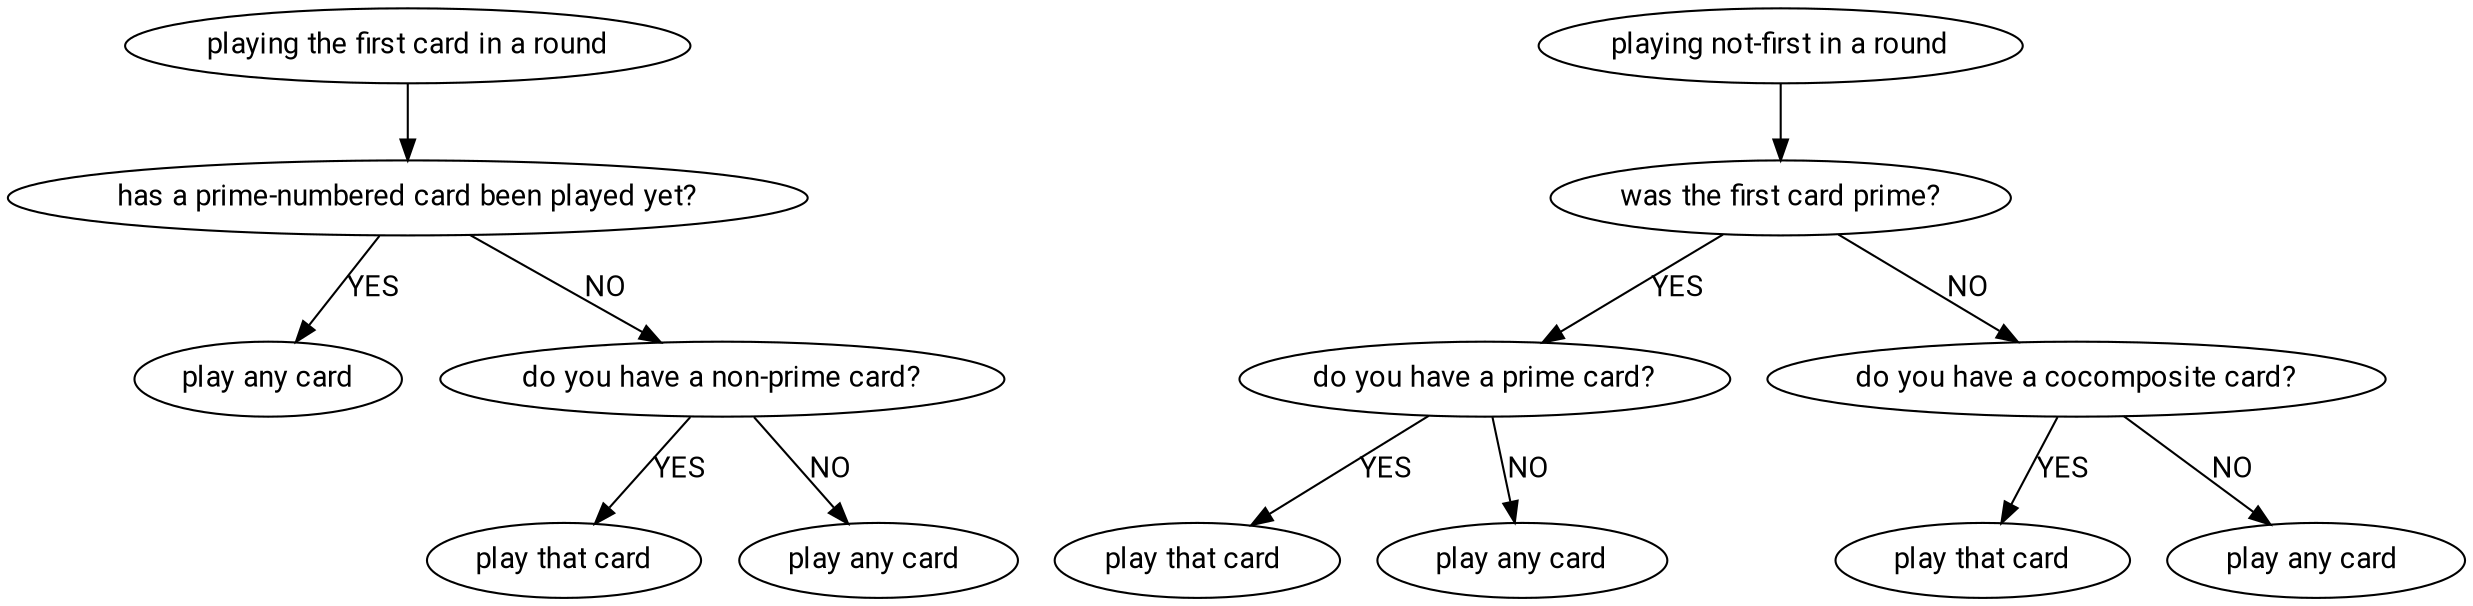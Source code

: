 // Andrew Bennett, 2019-03-17
// A graph to show which moves are valid at a given point in the game.
//
// Visible at: https://www.cse.unsw.edu.au/~andrewb/cs1511/19T1/coco.png
//
// Generate with:
// `dot coco_play_diagram.dot -Tpng > coco_play_diagram.png`

digraph {

    node [fontname = "Roboto"];
    graph [fontname = "Roboto"];
    edge [fontname = "Roboto"];

    "playing the first card in a round" -> "has a prime-numbered card been played yet?"
    "has a prime-numbered card been played yet?" -> "play any card" [label="YES"]
    "has a prime-numbered card been played yet?" -> "do you have a non-prime card?" [label="NO"]
    "do you have a non-prime card?" -> "play that card" [label="YES"]
    "do you have a non-prime card?" -> "play any card " [label="NO"]


    "playing not-first in a round" -> "was the first card prime?"

    "was the first card prime?" -> "do you have a prime card?" [label="YES"]
    "do you have a prime card?" -> "play that card " [label="YES"]
    "do you have a prime card?" -> " play any card " [label="NO"]

    "was the first card prime?" -> "do you have a cocomposite card?" [label="NO"]
    "do you have a cocomposite card?" -> " play that card " [label="YES"]
    "do you have a cocomposite card?" -> " play any card  " [label="NO"]

}

